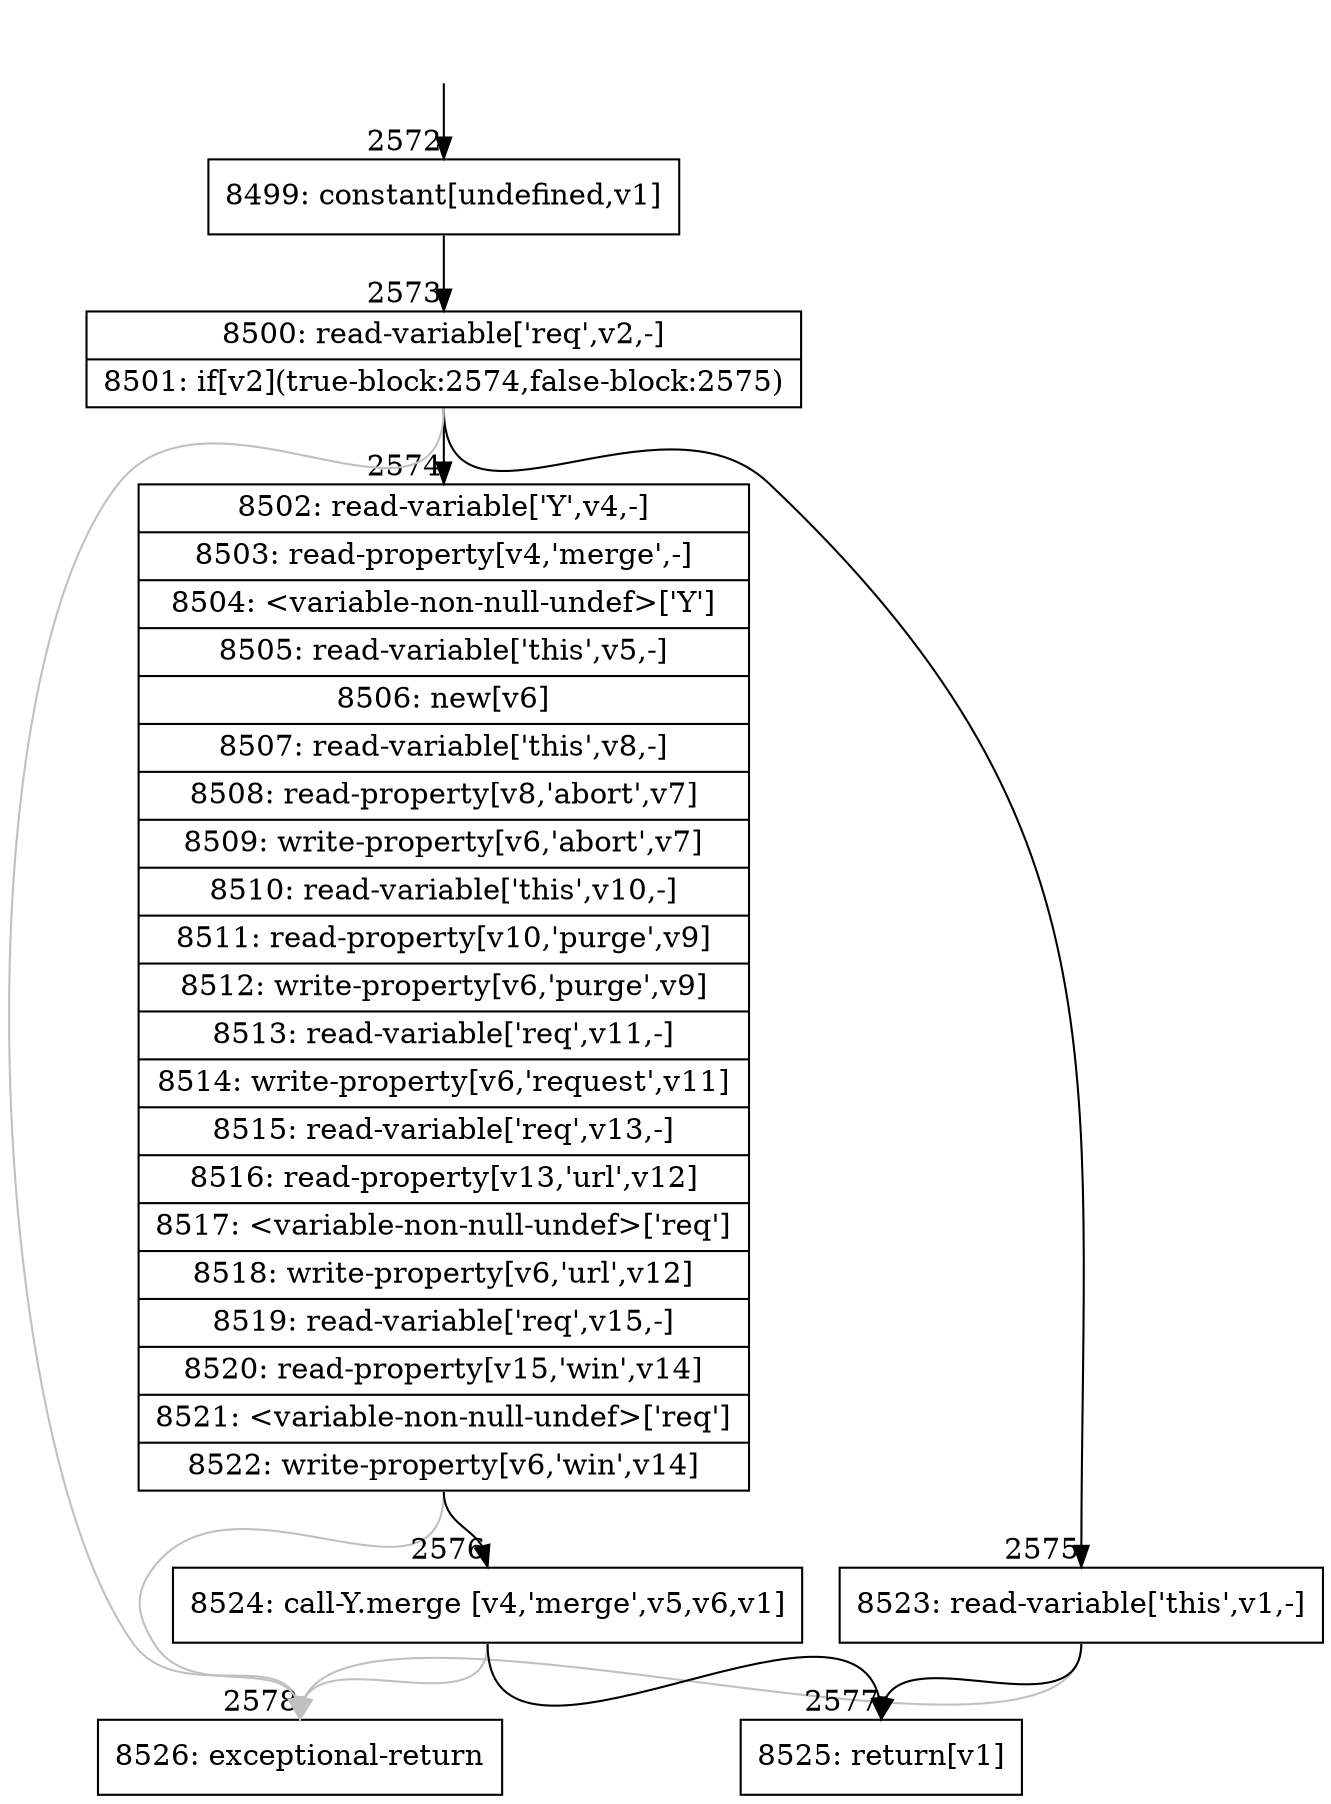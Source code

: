 digraph {
rankdir="TD"
BB_entry128[shape=none,label=""];
BB_entry128 -> BB2572 [tailport=s, headport=n, headlabel="    2572"]
BB2572 [shape=record label="{8499: constant[undefined,v1]}" ] 
BB2572 -> BB2573 [tailport=s, headport=n, headlabel="      2573"]
BB2573 [shape=record label="{8500: read-variable['req',v2,-]|8501: if[v2](true-block:2574,false-block:2575)}" ] 
BB2573 -> BB2574 [tailport=s, headport=n, headlabel="      2574"]
BB2573 -> BB2575 [tailport=s, headport=n, headlabel="      2575"]
BB2573 -> BB2578 [tailport=s, headport=n, color=gray, headlabel="      2578"]
BB2574 [shape=record label="{8502: read-variable['Y',v4,-]|8503: read-property[v4,'merge',-]|8504: \<variable-non-null-undef\>['Y']|8505: read-variable['this',v5,-]|8506: new[v6]|8507: read-variable['this',v8,-]|8508: read-property[v8,'abort',v7]|8509: write-property[v6,'abort',v7]|8510: read-variable['this',v10,-]|8511: read-property[v10,'purge',v9]|8512: write-property[v6,'purge',v9]|8513: read-variable['req',v11,-]|8514: write-property[v6,'request',v11]|8515: read-variable['req',v13,-]|8516: read-property[v13,'url',v12]|8517: \<variable-non-null-undef\>['req']|8518: write-property[v6,'url',v12]|8519: read-variable['req',v15,-]|8520: read-property[v15,'win',v14]|8521: \<variable-non-null-undef\>['req']|8522: write-property[v6,'win',v14]}" ] 
BB2574 -> BB2576 [tailport=s, headport=n, headlabel="      2576"]
BB2574 -> BB2578 [tailport=s, headport=n, color=gray]
BB2575 [shape=record label="{8523: read-variable['this',v1,-]}" ] 
BB2575 -> BB2577 [tailport=s, headport=n, headlabel="      2577"]
BB2575 -> BB2578 [tailport=s, headport=n, color=gray]
BB2576 [shape=record label="{8524: call-Y.merge [v4,'merge',v5,v6,v1]}" ] 
BB2576 -> BB2577 [tailport=s, headport=n]
BB2576 -> BB2578 [tailport=s, headport=n, color=gray]
BB2577 [shape=record label="{8525: return[v1]}" ] 
BB2578 [shape=record label="{8526: exceptional-return}" ] 
//#$~ 4644
}
